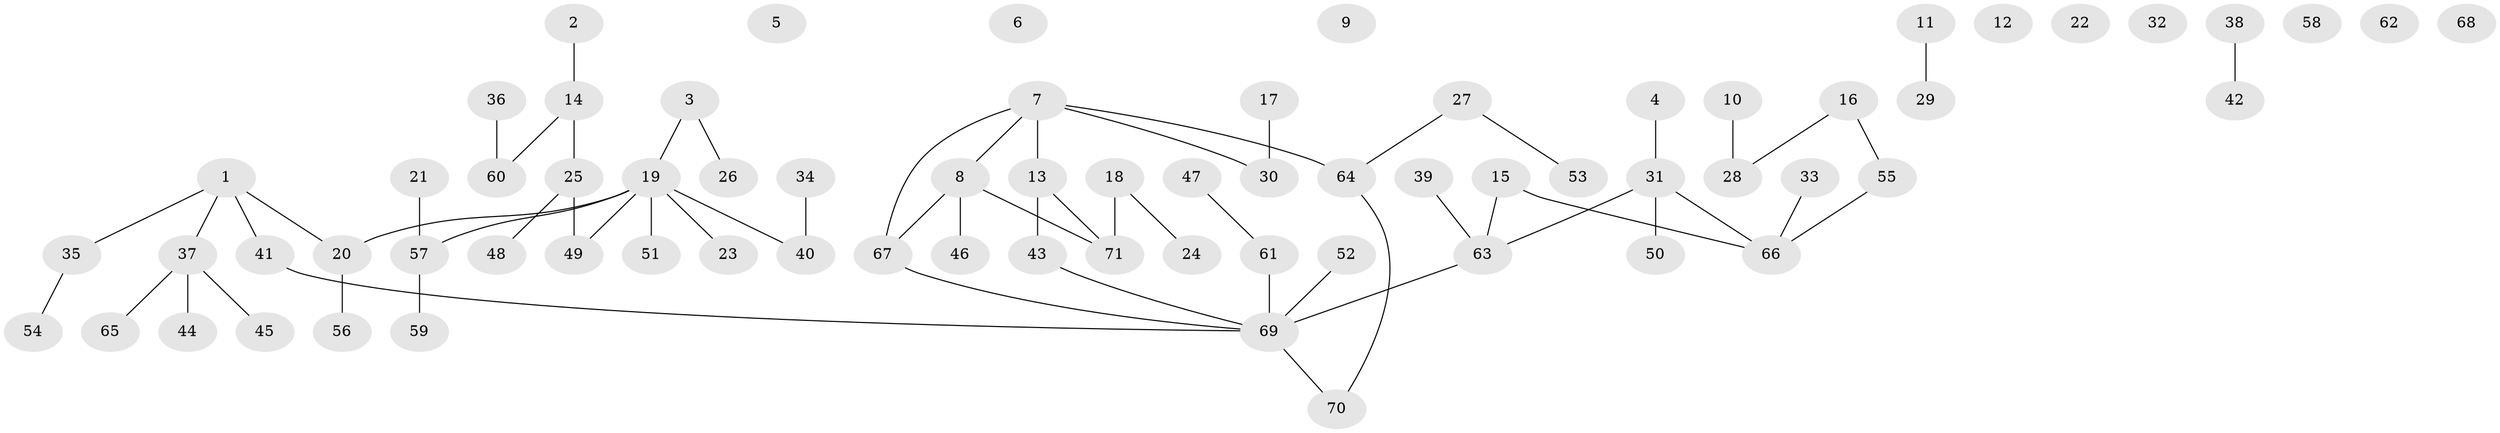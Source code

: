 // Generated by graph-tools (version 1.1) at 2025/13/03/09/25 04:13:14]
// undirected, 71 vertices, 64 edges
graph export_dot {
graph [start="1"]
  node [color=gray90,style=filled];
  1;
  2;
  3;
  4;
  5;
  6;
  7;
  8;
  9;
  10;
  11;
  12;
  13;
  14;
  15;
  16;
  17;
  18;
  19;
  20;
  21;
  22;
  23;
  24;
  25;
  26;
  27;
  28;
  29;
  30;
  31;
  32;
  33;
  34;
  35;
  36;
  37;
  38;
  39;
  40;
  41;
  42;
  43;
  44;
  45;
  46;
  47;
  48;
  49;
  50;
  51;
  52;
  53;
  54;
  55;
  56;
  57;
  58;
  59;
  60;
  61;
  62;
  63;
  64;
  65;
  66;
  67;
  68;
  69;
  70;
  71;
  1 -- 20;
  1 -- 35;
  1 -- 37;
  1 -- 41;
  2 -- 14;
  3 -- 19;
  3 -- 26;
  4 -- 31;
  7 -- 8;
  7 -- 13;
  7 -- 30;
  7 -- 64;
  7 -- 67;
  8 -- 46;
  8 -- 67;
  8 -- 71;
  10 -- 28;
  11 -- 29;
  13 -- 43;
  13 -- 71;
  14 -- 25;
  14 -- 60;
  15 -- 63;
  15 -- 66;
  16 -- 28;
  16 -- 55;
  17 -- 30;
  18 -- 24;
  18 -- 71;
  19 -- 20;
  19 -- 23;
  19 -- 40;
  19 -- 49;
  19 -- 51;
  19 -- 57;
  20 -- 56;
  21 -- 57;
  25 -- 48;
  25 -- 49;
  27 -- 53;
  27 -- 64;
  31 -- 50;
  31 -- 63;
  31 -- 66;
  33 -- 66;
  34 -- 40;
  35 -- 54;
  36 -- 60;
  37 -- 44;
  37 -- 45;
  37 -- 65;
  38 -- 42;
  39 -- 63;
  41 -- 69;
  43 -- 69;
  47 -- 61;
  52 -- 69;
  55 -- 66;
  57 -- 59;
  61 -- 69;
  63 -- 69;
  64 -- 70;
  67 -- 69;
  69 -- 70;
}
